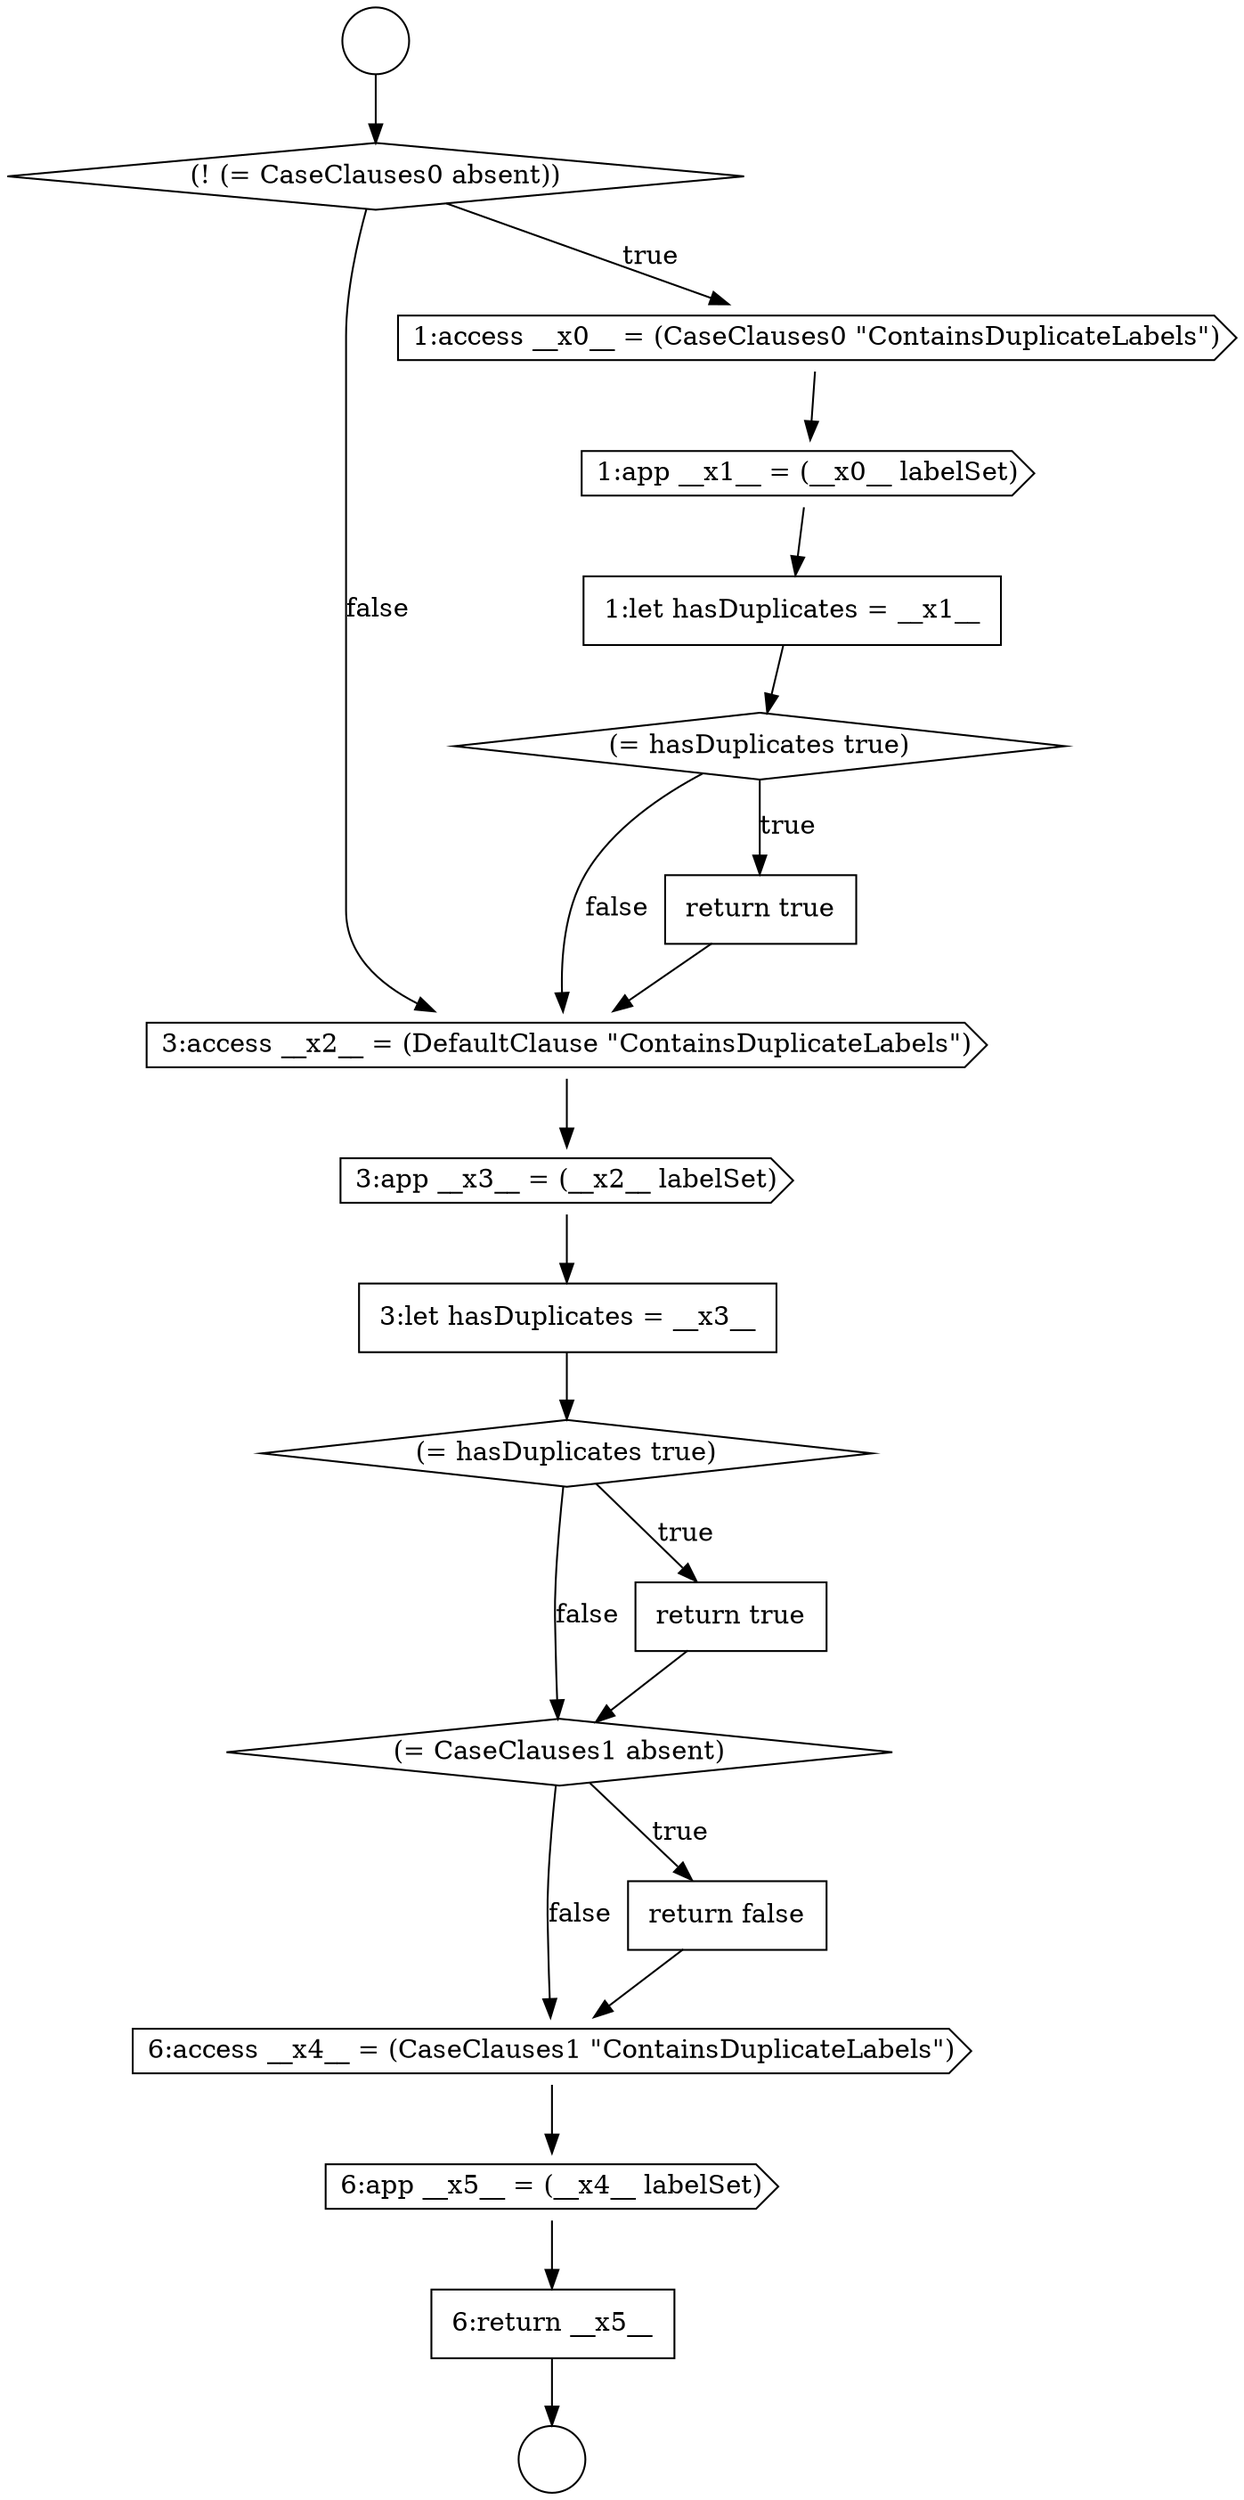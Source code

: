 digraph {
  node8150 [shape=none, margin=0, label=<<font color="black">
    <table border="0" cellborder="1" cellspacing="0" cellpadding="10">
      <tr><td align="left">6:return __x5__</td></tr>
    </table>
  </font>> color="black" fillcolor="white" style=filled]
  node8133 [shape=circle label=" " color="black" fillcolor="white" style=filled]
  node8146 [shape=diamond, label=<<font color="black">(= CaseClauses1 absent)</font>> color="black" fillcolor="white" style=filled]
  node8141 [shape=cds, label=<<font color="black">3:access __x2__ = (DefaultClause &quot;ContainsDuplicateLabels&quot;)</font>> color="black" fillcolor="white" style=filled]
  node8139 [shape=diamond, label=<<font color="black">(= hasDuplicates true)</font>> color="black" fillcolor="white" style=filled]
  node8135 [shape=diamond, label=<<font color="black">(! (= CaseClauses0 absent))</font>> color="black" fillcolor="white" style=filled]
  node8143 [shape=none, margin=0, label=<<font color="black">
    <table border="0" cellborder="1" cellspacing="0" cellpadding="10">
      <tr><td align="left">3:let hasDuplicates = __x3__</td></tr>
    </table>
  </font>> color="black" fillcolor="white" style=filled]
  node8148 [shape=cds, label=<<font color="black">6:access __x4__ = (CaseClauses1 &quot;ContainsDuplicateLabels&quot;)</font>> color="black" fillcolor="white" style=filled]
  node8140 [shape=none, margin=0, label=<<font color="black">
    <table border="0" cellborder="1" cellspacing="0" cellpadding="10">
      <tr><td align="left">return true</td></tr>
    </table>
  </font>> color="black" fillcolor="white" style=filled]
  node8134 [shape=circle label=" " color="black" fillcolor="white" style=filled]
  node8147 [shape=none, margin=0, label=<<font color="black">
    <table border="0" cellborder="1" cellspacing="0" cellpadding="10">
      <tr><td align="left">return false</td></tr>
    </table>
  </font>> color="black" fillcolor="white" style=filled]
  node8145 [shape=none, margin=0, label=<<font color="black">
    <table border="0" cellborder="1" cellspacing="0" cellpadding="10">
      <tr><td align="left">return true</td></tr>
    </table>
  </font>> color="black" fillcolor="white" style=filled]
  node8136 [shape=cds, label=<<font color="black">1:access __x0__ = (CaseClauses0 &quot;ContainsDuplicateLabels&quot;)</font>> color="black" fillcolor="white" style=filled]
  node8149 [shape=cds, label=<<font color="black">6:app __x5__ = (__x4__ labelSet)</font>> color="black" fillcolor="white" style=filled]
  node8138 [shape=none, margin=0, label=<<font color="black">
    <table border="0" cellborder="1" cellspacing="0" cellpadding="10">
      <tr><td align="left">1:let hasDuplicates = __x1__</td></tr>
    </table>
  </font>> color="black" fillcolor="white" style=filled]
  node8137 [shape=cds, label=<<font color="black">1:app __x1__ = (__x0__ labelSet)</font>> color="black" fillcolor="white" style=filled]
  node8144 [shape=diamond, label=<<font color="black">(= hasDuplicates true)</font>> color="black" fillcolor="white" style=filled]
  node8142 [shape=cds, label=<<font color="black">3:app __x3__ = (__x2__ labelSet)</font>> color="black" fillcolor="white" style=filled]
  node8149 -> node8150 [ color="black"]
  node8143 -> node8144 [ color="black"]
  node8138 -> node8139 [ color="black"]
  node8144 -> node8145 [label=<<font color="black">true</font>> color="black"]
  node8144 -> node8146 [label=<<font color="black">false</font>> color="black"]
  node8136 -> node8137 [ color="black"]
  node8133 -> node8135 [ color="black"]
  node8141 -> node8142 [ color="black"]
  node8135 -> node8136 [label=<<font color="black">true</font>> color="black"]
  node8135 -> node8141 [label=<<font color="black">false</font>> color="black"]
  node8145 -> node8146 [ color="black"]
  node8137 -> node8138 [ color="black"]
  node8150 -> node8134 [ color="black"]
  node8139 -> node8140 [label=<<font color="black">true</font>> color="black"]
  node8139 -> node8141 [label=<<font color="black">false</font>> color="black"]
  node8148 -> node8149 [ color="black"]
  node8140 -> node8141 [ color="black"]
  node8142 -> node8143 [ color="black"]
  node8146 -> node8147 [label=<<font color="black">true</font>> color="black"]
  node8146 -> node8148 [label=<<font color="black">false</font>> color="black"]
  node8147 -> node8148 [ color="black"]
}
